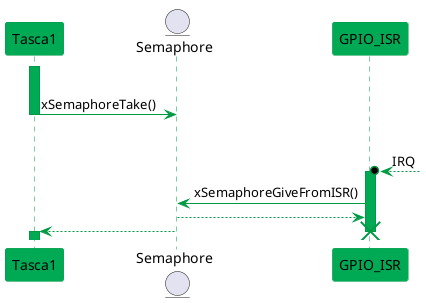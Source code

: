 ' FreeRTOS Semaphore example

@startuml

skinparam sequence {
ArrowColor #009944
ActorBorderColor #009944
LifeLineBorderColor #009944
LifeLineBackgroundColor #00AA55
ParticipantBorderColor #009944
ParticipantBackgroundColor #00AA55
EntityBorderColor #009944
EntityBackgroundColor #00AA55
}

participant Tasca1 order 1
entity Semaphore order 2 
participant GPIO_ISR order 3
activate Tasca1
|||
Tasca1 -> Semaphore: xSemaphoreTake()
deactivate Tasca1

|||
GPIO_ISR o<--]: IRQ
activate GPIO_ISR

GPIO_ISR-> Semaphore: xSemaphoreGiveFromISR()
Semaphore --> GPIO_ISR
Semaphore --> Tasca1
destroy GPIO_ISR
activate Tasca1



@enduml
